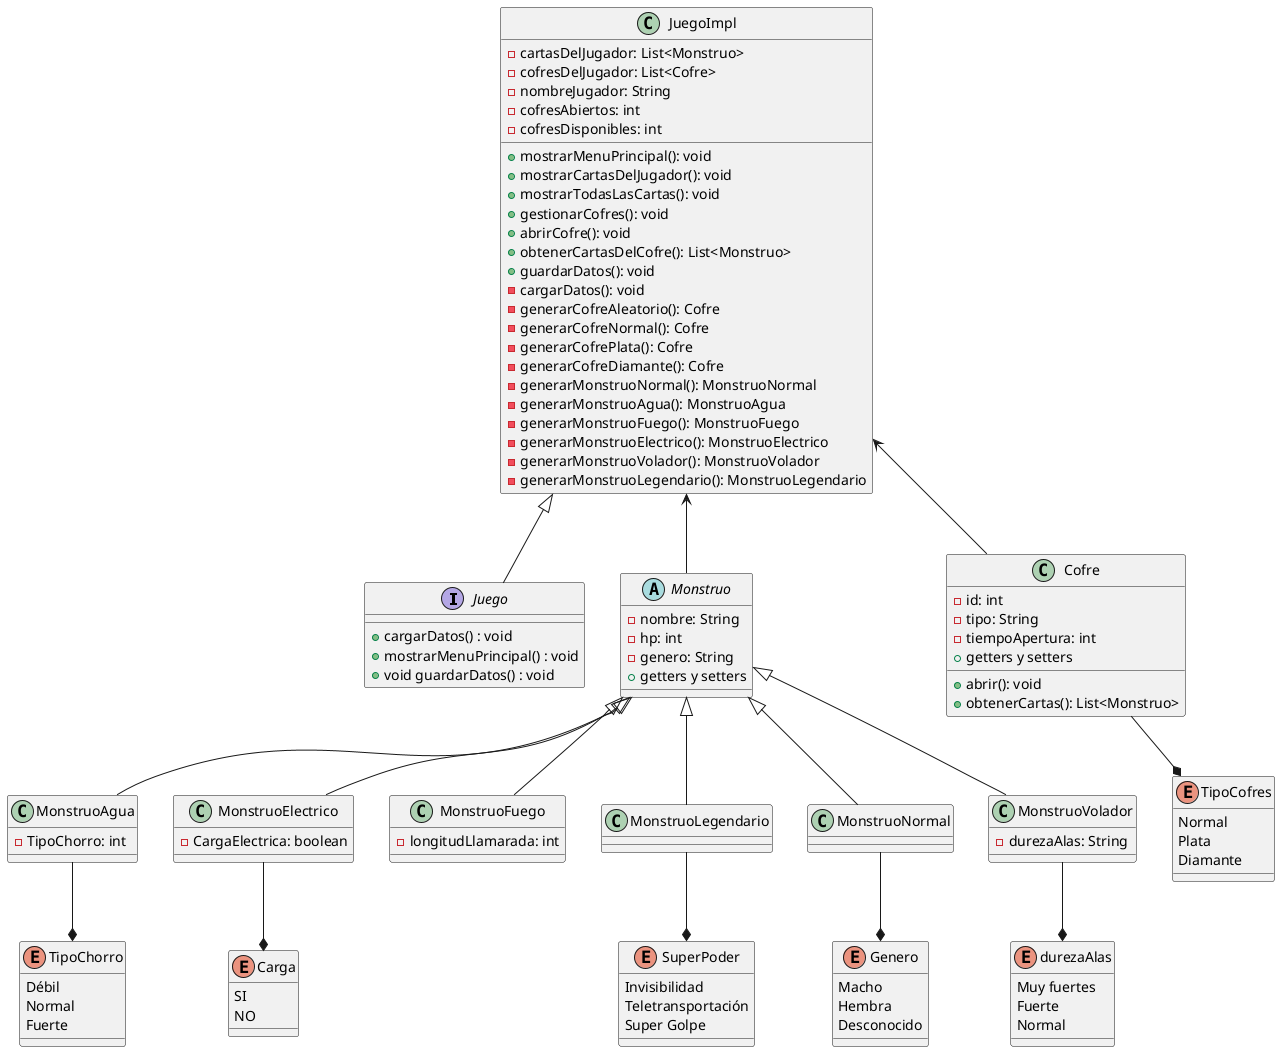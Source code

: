 @startuml




 interface Juego{
    +cargarDatos() : void
    +mostrarMenuPrincipal() : void
    +void guardarDatos() : void



}
JuegoImpl <|-- Juego


class JuegoImpl {
    - cartasDelJugador: List<Monstruo>
    - cofresDelJugador: List<Cofre>
    - nombreJugador: String
    - cofresAbiertos: int
    - cofresDisponibles: int

    + mostrarMenuPrincipal(): void
    + mostrarCartasDelJugador(): void
    + mostrarTodasLasCartas(): void
    + gestionarCofres(): void
    + abrirCofre(): void
    + obtenerCartasDelCofre(): List<Monstruo>
    + guardarDatos(): void
    - cargarDatos(): void
    - generarCofreAleatorio(): Cofre
    - generarCofreNormal(): Cofre
    - generarCofrePlata(): Cofre
    - generarCofreDiamante(): Cofre
    - generarMonstruoNormal(): MonstruoNormal
    - generarMonstruoAgua(): MonstruoAgua
    - generarMonstruoFuego(): MonstruoFuego
    - generarMonstruoElectrico(): MonstruoElectrico
    - generarMonstruoVolador(): MonstruoVolador
    - generarMonstruoLegendario(): MonstruoLegendario
}

abstract class  Monstruo {
    - nombre: String
    - hp: int
    - genero: String
    +getters y setters
}

class MonstruoAgua{
 - TipoChorro: int
}
enum TipoChorro{
    Débil
    Normal
    Fuerte

}
MonstruoAgua --* TipoChorro

class MonstruoElectrico{
    - CargaElectrica: boolean
}
enum Carga{
    SI
    NO

}
MonstruoElectrico --* Carga



class MonstruoFuego{
    - longitudLlamarada: int

}

class MonstruoLegendario{

}
enum SuperPoder{
    Invisibilidad
    Teletransportación
    Super Golpe

}
MonstruoLegendario --* SuperPoder


class MonstruoNormal{

}
enum Genero{
    Macho
    Hembra
    Desconocido

}
MonstruoNormal --* Genero



class MonstruoVolador{
    -durezaAlas: String
}
enum durezaAlas{
    Muy fuertes
    Fuerte
    Normal

}
MonstruoVolador --* durezaAlas



Monstruo <|-- MonstruoAgua
Monstruo <|-- MonstruoElectrico
Monstruo <|-- MonstruoFuego
Monstruo <|-- MonstruoLegendario
Monstruo <|-- MonstruoNormal
Monstruo <|-- MonstruoVolador


class Cofre {
    - id: int
    - tipo: String
    - tiempoApertura: int
    + abrir(): void
    + obtenerCartas(): List<Monstruo>
    + getters y setters
}
enum TipoCofres{
    Normal
    Plata
    Diamante

}
Cofre --* TipoCofres

JuegoImpl <-- Monstruo
JuegoImpl <-- Cofre

@enduml
